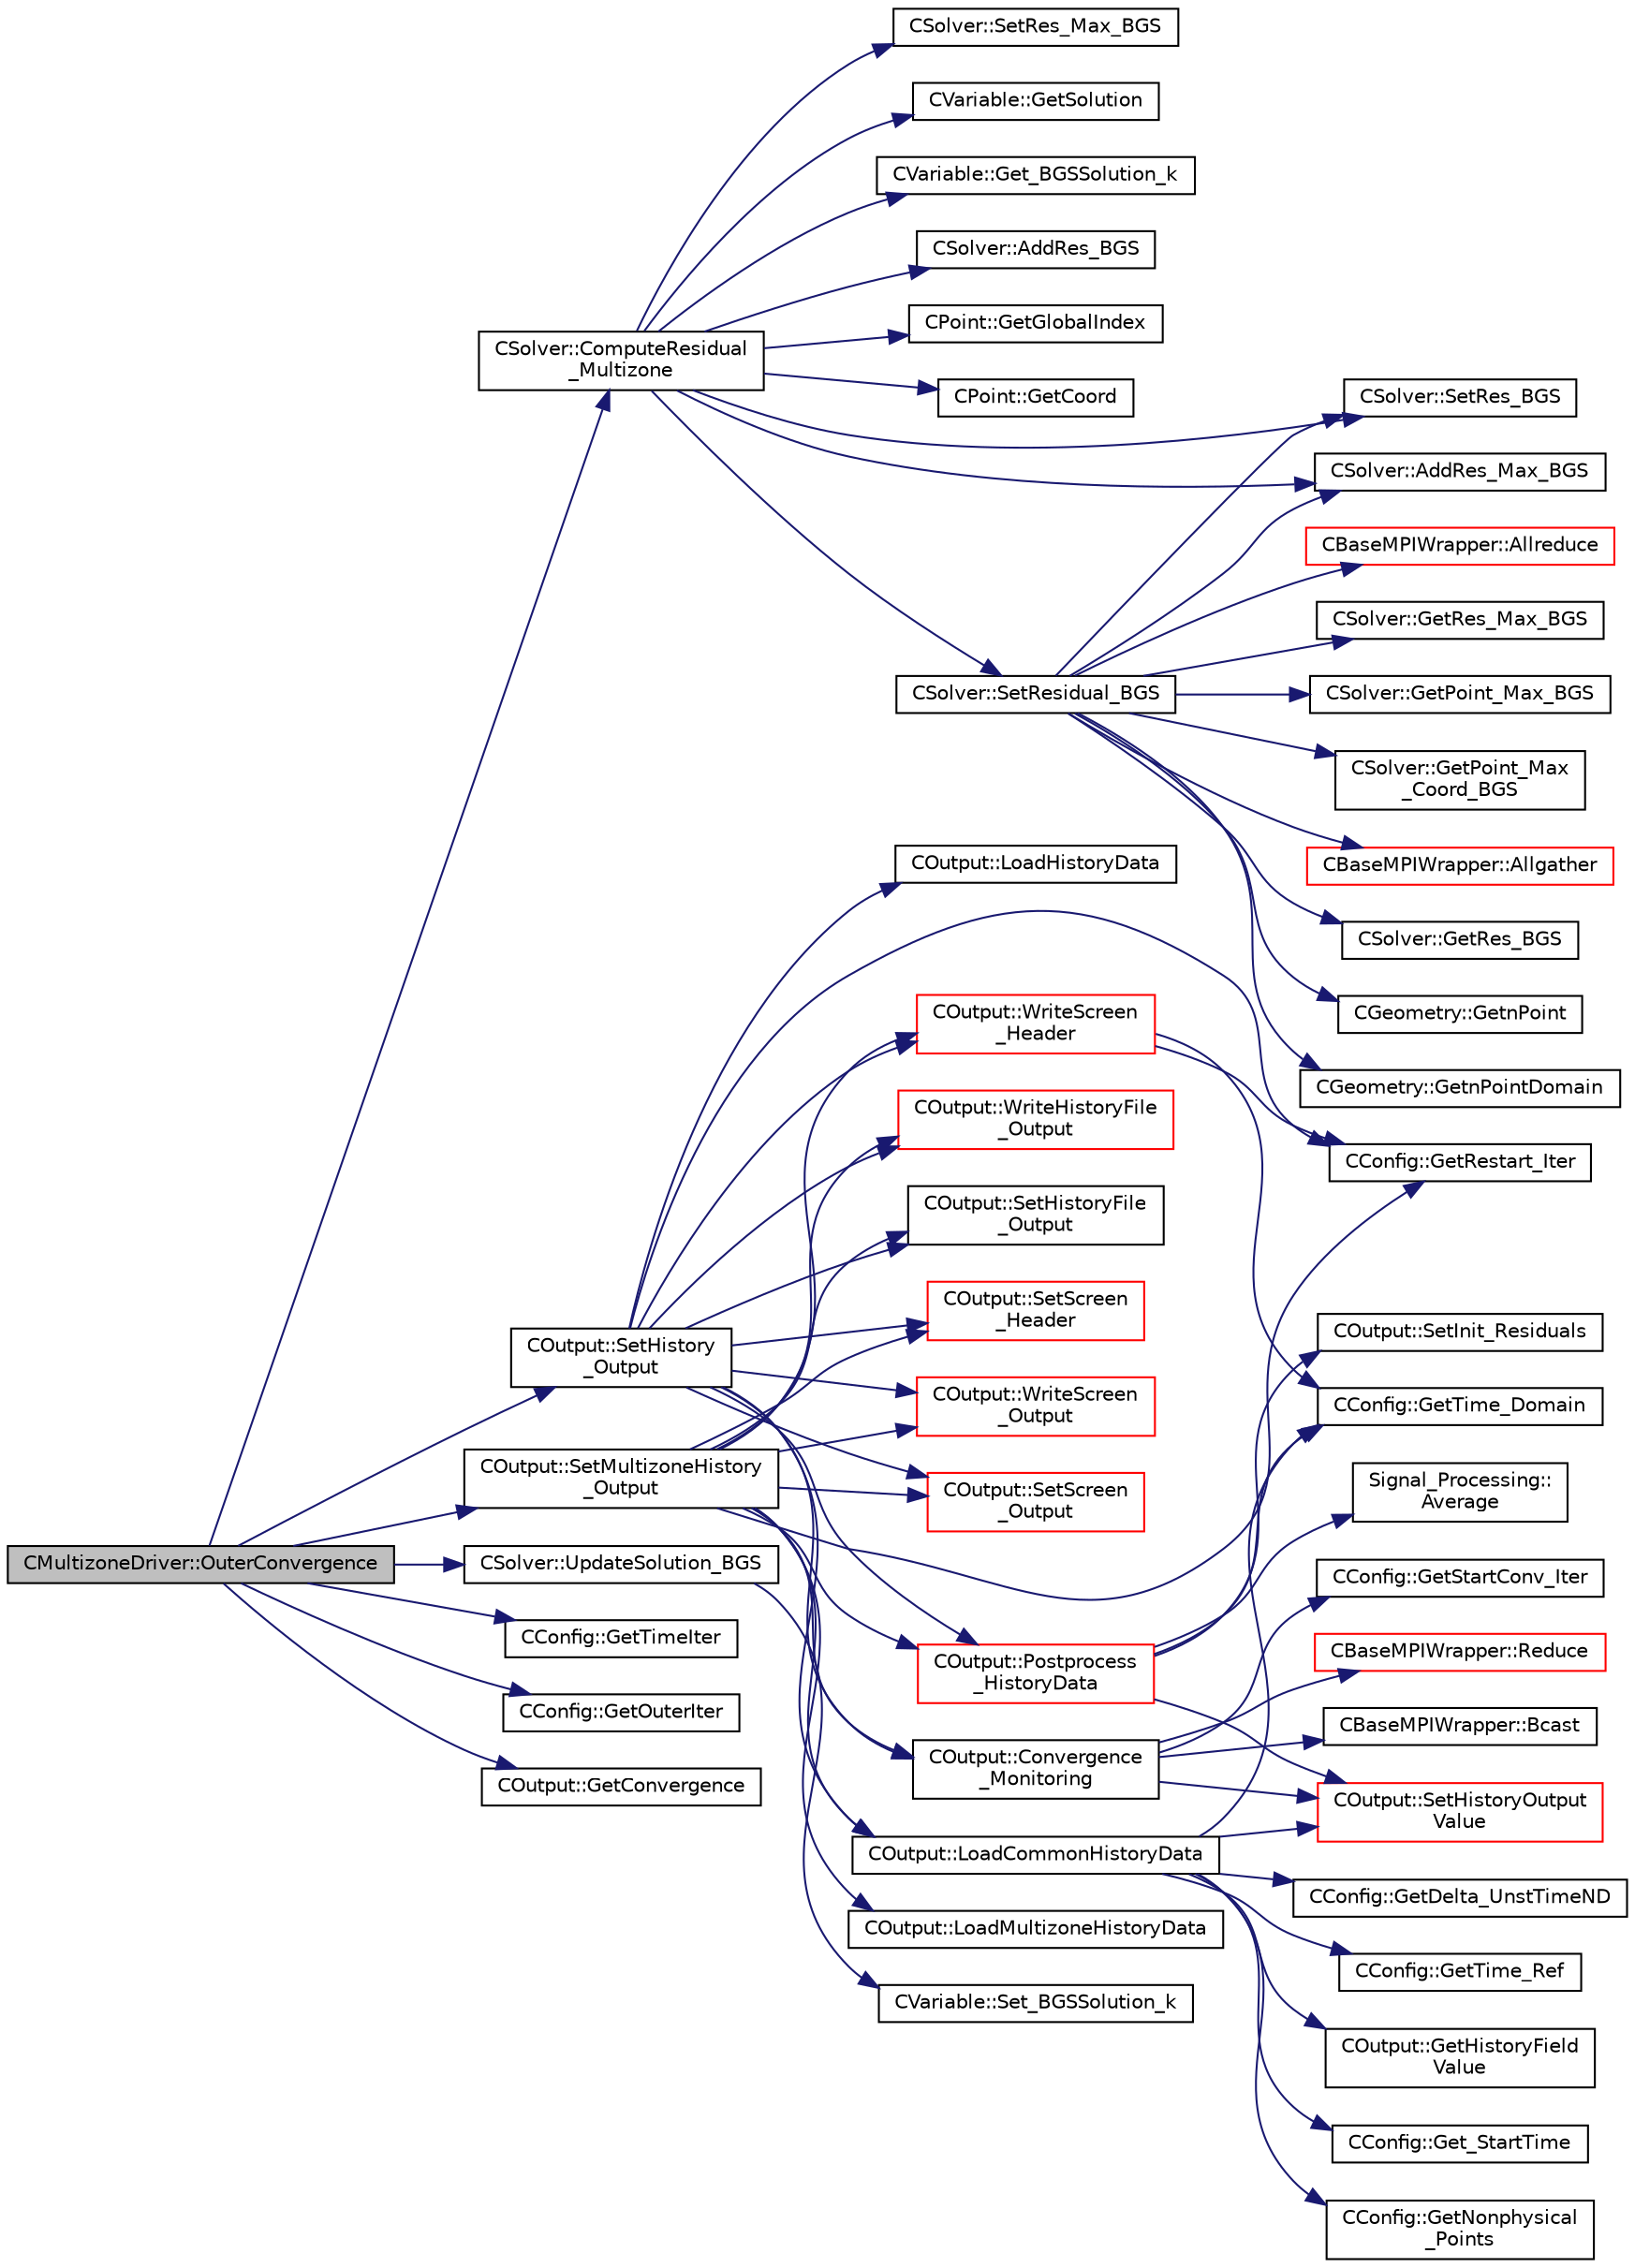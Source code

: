 digraph "CMultizoneDriver::OuterConvergence"
{
  edge [fontname="Helvetica",fontsize="10",labelfontname="Helvetica",labelfontsize="10"];
  node [fontname="Helvetica",fontsize="10",shape=record];
  rankdir="LR";
  Node436 [label="CMultizoneDriver::OuterConvergence",height=0.2,width=0.4,color="black", fillcolor="grey75", style="filled", fontcolor="black"];
  Node436 -> Node437 [color="midnightblue",fontsize="10",style="solid",fontname="Helvetica"];
  Node437 [label="CSolver::ComputeResidual\l_Multizone",height=0.2,width=0.4,color="black", fillcolor="white", style="filled",URL="$class_c_solver.html#afd38147efa0d4b98523b480945a0df7c",tooltip="Set the value of the max residual and RMS residual. "];
  Node437 -> Node438 [color="midnightblue",fontsize="10",style="solid",fontname="Helvetica"];
  Node438 [label="CSolver::SetRes_BGS",height=0.2,width=0.4,color="black", fillcolor="white", style="filled",URL="$class_c_solver.html#a19d46e6c1923fb176ea88a7edd7e385b",tooltip="Set the residual for BGS subiterations. "];
  Node437 -> Node439 [color="midnightblue",fontsize="10",style="solid",fontname="Helvetica"];
  Node439 [label="CSolver::SetRes_Max_BGS",height=0.2,width=0.4,color="black", fillcolor="white", style="filled",URL="$class_c_solver.html#aeb849472225116f44fbdf6710ea02579",tooltip="Set the maximal residual for BGS subiterations. "];
  Node437 -> Node440 [color="midnightblue",fontsize="10",style="solid",fontname="Helvetica"];
  Node440 [label="CVariable::GetSolution",height=0.2,width=0.4,color="black", fillcolor="white", style="filled",URL="$class_c_variable.html#a261483e39c23c1de7cb9aea7e917c121",tooltip="Get the solution. "];
  Node437 -> Node441 [color="midnightblue",fontsize="10",style="solid",fontname="Helvetica"];
  Node441 [label="CVariable::Get_BGSSolution_k",height=0.2,width=0.4,color="black", fillcolor="white", style="filled",URL="$class_c_variable.html#a575bb2887bdf21df7bccf14736e87070",tooltip="Get the value of the solution in the previous BGS subiteration. "];
  Node437 -> Node442 [color="midnightblue",fontsize="10",style="solid",fontname="Helvetica"];
  Node442 [label="CSolver::AddRes_BGS",height=0.2,width=0.4,color="black", fillcolor="white", style="filled",URL="$class_c_solver.html#a850ad5e7b1b8d81ad8d967bcef81ad6e",tooltip="Adds the residual for BGS subiterations. "];
  Node437 -> Node443 [color="midnightblue",fontsize="10",style="solid",fontname="Helvetica"];
  Node443 [label="CSolver::AddRes_Max_BGS",height=0.2,width=0.4,color="black", fillcolor="white", style="filled",URL="$class_c_solver.html#a0d731347241e2f7c587d5132ebf2019d",tooltip="Adds the maximal residual for BGS subiterations. "];
  Node437 -> Node444 [color="midnightblue",fontsize="10",style="solid",fontname="Helvetica"];
  Node444 [label="CPoint::GetGlobalIndex",height=0.2,width=0.4,color="black", fillcolor="white", style="filled",URL="$class_c_point.html#ab546170a5a03ef210a75fc5531910050",tooltip="Get the global index in a parallel computation. "];
  Node437 -> Node445 [color="midnightblue",fontsize="10",style="solid",fontname="Helvetica"];
  Node445 [label="CPoint::GetCoord",height=0.2,width=0.4,color="black", fillcolor="white", style="filled",URL="$class_c_point.html#a95fe081d22e96e190cb3edcbf0d6525f",tooltip="Get the coordinates dor the control volume. "];
  Node437 -> Node446 [color="midnightblue",fontsize="10",style="solid",fontname="Helvetica"];
  Node446 [label="CSolver::SetResidual_BGS",height=0.2,width=0.4,color="black", fillcolor="white", style="filled",URL="$class_c_solver.html#ad78622b122d602d0759ab940356e328a",tooltip="Communicate the value of the max residual and RMS residual. "];
  Node446 -> Node438 [color="midnightblue",fontsize="10",style="solid",fontname="Helvetica"];
  Node446 -> Node447 [color="midnightblue",fontsize="10",style="solid",fontname="Helvetica"];
  Node447 [label="CSolver::GetRes_BGS",height=0.2,width=0.4,color="black", fillcolor="white", style="filled",URL="$class_c_solver.html#a83cd1ade482300b90aa8ccc6aad03acd",tooltip="Get the residual for BGS subiterations. "];
  Node446 -> Node448 [color="midnightblue",fontsize="10",style="solid",fontname="Helvetica"];
  Node448 [label="CGeometry::GetnPoint",height=0.2,width=0.4,color="black", fillcolor="white", style="filled",URL="$class_c_geometry.html#aa68b666b38f4d2c7021736ae86940f44",tooltip="Get number of points. "];
  Node446 -> Node449 [color="midnightblue",fontsize="10",style="solid",fontname="Helvetica"];
  Node449 [label="CGeometry::GetnPointDomain",height=0.2,width=0.4,color="black", fillcolor="white", style="filled",URL="$class_c_geometry.html#a4fc7de3bff7b6f8c35717016d6f8fcb2",tooltip="Get number of real points (that belong to the domain). "];
  Node446 -> Node450 [color="midnightblue",fontsize="10",style="solid",fontname="Helvetica"];
  Node450 [label="CBaseMPIWrapper::Allreduce",height=0.2,width=0.4,color="red", fillcolor="white", style="filled",URL="$class_c_base_m_p_i_wrapper.html#a637b6fd917a8ca91ce748ba88e0d66b6"];
  Node446 -> Node452 [color="midnightblue",fontsize="10",style="solid",fontname="Helvetica"];
  Node452 [label="CSolver::GetRes_Max_BGS",height=0.2,width=0.4,color="black", fillcolor="white", style="filled",URL="$class_c_solver.html#a0663639c53a377bdaa1c66b8ad026ace",tooltip="Get the maximal residual for BGS subiterations. "];
  Node446 -> Node453 [color="midnightblue",fontsize="10",style="solid",fontname="Helvetica"];
  Node453 [label="CSolver::GetPoint_Max_BGS",height=0.2,width=0.4,color="black", fillcolor="white", style="filled",URL="$class_c_solver.html#ad858890f4a6dac8b7be18e9cee0e6440",tooltip="Get the maximal residual, this is useful for the convergence history. "];
  Node446 -> Node454 [color="midnightblue",fontsize="10",style="solid",fontname="Helvetica"];
  Node454 [label="CSolver::GetPoint_Max\l_Coord_BGS",height=0.2,width=0.4,color="black", fillcolor="white", style="filled",URL="$class_c_solver.html#a593491f3d8806bb331eb35fc7b254663",tooltip="Get the location of the maximal residual, this is useful for the convergence history. "];
  Node446 -> Node455 [color="midnightblue",fontsize="10",style="solid",fontname="Helvetica"];
  Node455 [label="CBaseMPIWrapper::Allgather",height=0.2,width=0.4,color="red", fillcolor="white", style="filled",URL="$class_c_base_m_p_i_wrapper.html#a55195abbb7206e08a4933fa53cd41923"];
  Node446 -> Node443 [color="midnightblue",fontsize="10",style="solid",fontname="Helvetica"];
  Node436 -> Node456 [color="midnightblue",fontsize="10",style="solid",fontname="Helvetica"];
  Node456 [label="COutput::SetHistory\l_Output",height=0.2,width=0.4,color="black", fillcolor="white", style="filled",URL="$class_c_output.html#acf84143df1a158647605c980ecae2d7c",tooltip="Collects history data from the solvers, monitors the convergence and writes to screen and history fil..."];
  Node456 -> Node457 [color="midnightblue",fontsize="10",style="solid",fontname="Helvetica"];
  Node457 [label="CConfig::GetRestart_Iter",height=0.2,width=0.4,color="black", fillcolor="white", style="filled",URL="$class_c_config.html#adc13797fe94c17845a382dc34f706cfb",tooltip="Get the restart iteration. "];
  Node456 -> Node458 [color="midnightblue",fontsize="10",style="solid",fontname="Helvetica"];
  Node458 [label="COutput::LoadCommonHistoryData",height=0.2,width=0.4,color="black", fillcolor="white", style="filled",URL="$class_c_output.html#aa767bd68c5606524b19f1957b9bf4ce8",tooltip="Load values of the history fields common for all solvers. "];
  Node458 -> Node459 [color="midnightblue",fontsize="10",style="solid",fontname="Helvetica"];
  Node459 [label="COutput::SetHistoryOutput\lValue",height=0.2,width=0.4,color="red", fillcolor="white", style="filled",URL="$class_c_output.html#a1c1f836992f419544472329a44b8836e",tooltip="Set the value of a history output field. "];
  Node458 -> Node462 [color="midnightblue",fontsize="10",style="solid",fontname="Helvetica"];
  Node462 [label="CConfig::GetTime_Domain",height=0.2,width=0.4,color="black", fillcolor="white", style="filled",URL="$class_c_config.html#a6a11350b3c8d7577318be43cda6f7292",tooltip="Check if the multizone problem is solved for time domain. "];
  Node458 -> Node463 [color="midnightblue",fontsize="10",style="solid",fontname="Helvetica"];
  Node463 [label="CConfig::GetDelta_UnstTimeND",height=0.2,width=0.4,color="black", fillcolor="white", style="filled",URL="$class_c_config.html#a417b45d0da107126e803258901f57920",tooltip="If we are prforming an unsteady simulation, there is only one value of the time step for the complete..."];
  Node458 -> Node464 [color="midnightblue",fontsize="10",style="solid",fontname="Helvetica"];
  Node464 [label="CConfig::GetTime_Ref",height=0.2,width=0.4,color="black", fillcolor="white", style="filled",URL="$class_c_config.html#a08a17689e8bcd7b952b530fcb5a44842",tooltip="Get the value of the reference time for non-dimensionalization. "];
  Node458 -> Node465 [color="midnightblue",fontsize="10",style="solid",fontname="Helvetica"];
  Node465 [label="COutput::GetHistoryField\lValue",height=0.2,width=0.4,color="black", fillcolor="white", style="filled",URL="$class_c_output.html#aee0f98850225dbdba4f30b0d4fc63e77",tooltip="Get the value of particular history output field. "];
  Node458 -> Node466 [color="midnightblue",fontsize="10",style="solid",fontname="Helvetica"];
  Node466 [label="CConfig::Get_StartTime",height=0.2,width=0.4,color="black", fillcolor="white", style="filled",URL="$class_c_config.html#a095703548c09dae5de04721361933289",tooltip="Get the start time to track a phase of the code (preprocessing, compute, output). ..."];
  Node458 -> Node467 [color="midnightblue",fontsize="10",style="solid",fontname="Helvetica"];
  Node467 [label="CConfig::GetNonphysical\l_Points",height=0.2,width=0.4,color="black", fillcolor="white", style="filled",URL="$class_c_config.html#a802f454882362d0e3855c881bfedfa9f",tooltip="Get the current number of non-physical nodes in the solution. "];
  Node456 -> Node468 [color="midnightblue",fontsize="10",style="solid",fontname="Helvetica"];
  Node468 [label="COutput::LoadHistoryData",height=0.2,width=0.4,color="black", fillcolor="white", style="filled",URL="$class_c_output.html#a0e243627ea7e1ef04e68cd9b51d2736b",tooltip="Load the history output field values. "];
  Node456 -> Node469 [color="midnightblue",fontsize="10",style="solid",fontname="Helvetica"];
  Node469 [label="COutput::Convergence\l_Monitoring",height=0.2,width=0.4,color="black", fillcolor="white", style="filled",URL="$class_c_output.html#ad6a512715652bcf82c907b92da4302b8",tooltip="Monitor the convergence of an output field. "];
  Node469 -> Node470 [color="midnightblue",fontsize="10",style="solid",fontname="Helvetica"];
  Node470 [label="CConfig::GetStartConv_Iter",height=0.2,width=0.4,color="black", fillcolor="white", style="filled",URL="$class_c_config.html#a31f05501521eae78c33bf19374b5e0de",tooltip="Get the number of iterations that are not considered in the convergence criteria. ..."];
  Node469 -> Node459 [color="midnightblue",fontsize="10",style="solid",fontname="Helvetica"];
  Node469 -> Node471 [color="midnightblue",fontsize="10",style="solid",fontname="Helvetica"];
  Node471 [label="CBaseMPIWrapper::Reduce",height=0.2,width=0.4,color="red", fillcolor="white", style="filled",URL="$class_c_base_m_p_i_wrapper.html#a860dfcee07be04be175e06d342e0fc68"];
  Node469 -> Node472 [color="midnightblue",fontsize="10",style="solid",fontname="Helvetica"];
  Node472 [label="CBaseMPIWrapper::Bcast",height=0.2,width=0.4,color="black", fillcolor="white", style="filled",URL="$class_c_base_m_p_i_wrapper.html#ae816a2f124ea5ae95337418462514df5"];
  Node456 -> Node473 [color="midnightblue",fontsize="10",style="solid",fontname="Helvetica"];
  Node473 [label="COutput::Postprocess\l_HistoryData",height=0.2,width=0.4,color="red", fillcolor="white", style="filled",URL="$class_c_output.html#ab2286efe6e4b78dd0daf13d2f1a6f886",tooltip="Postprocess_HistoryData. "];
  Node473 -> Node474 [color="midnightblue",fontsize="10",style="solid",fontname="Helvetica"];
  Node474 [label="Signal_Processing::\lAverage",height=0.2,width=0.4,color="black", fillcolor="white", style="filled",URL="$namespace_signal___processing.html#aec2994f4f2c021bc2888a3d0b23a6a6c"];
  Node473 -> Node475 [color="midnightblue",fontsize="10",style="solid",fontname="Helvetica"];
  Node475 [label="COutput::SetInit_Residuals",height=0.2,width=0.4,color="black", fillcolor="white", style="filled",URL="$class_c_output.html#a645d669c1ee8eb8a56b92da70d9580af",tooltip="Check whether the base values for relative residuals should be initialized. "];
  Node473 -> Node459 [color="midnightblue",fontsize="10",style="solid",fontname="Helvetica"];
  Node473 -> Node462 [color="midnightblue",fontsize="10",style="solid",fontname="Helvetica"];
  Node456 -> Node479 [color="midnightblue",fontsize="10",style="solid",fontname="Helvetica"];
  Node479 [label="COutput::WriteHistoryFile\l_Output",height=0.2,width=0.4,color="red", fillcolor="white", style="filled",URL="$class_c_output.html#ada04c152de1fb324a8e9f849eee6874c",tooltip="Determines if the history file output. "];
  Node456 -> Node485 [color="midnightblue",fontsize="10",style="solid",fontname="Helvetica"];
  Node485 [label="COutput::SetHistoryFile\l_Output",height=0.2,width=0.4,color="black", fillcolor="white", style="filled",URL="$class_c_output.html#a9d18bdc4aed0b3fba134e21f0226ad9f",tooltip="Write the history file output. "];
  Node456 -> Node486 [color="midnightblue",fontsize="10",style="solid",fontname="Helvetica"];
  Node486 [label="COutput::WriteScreen\l_Header",height=0.2,width=0.4,color="red", fillcolor="white", style="filled",URL="$class_c_output.html#a7a41d80c37c65203f4397e24676dd76b",tooltip="Determines if the screen header should be written. "];
  Node486 -> Node462 [color="midnightblue",fontsize="10",style="solid",fontname="Helvetica"];
  Node486 -> Node457 [color="midnightblue",fontsize="10",style="solid",fontname="Helvetica"];
  Node456 -> Node491 [color="midnightblue",fontsize="10",style="solid",fontname="Helvetica"];
  Node491 [label="COutput::SetScreen\l_Header",height=0.2,width=0.4,color="red", fillcolor="white", style="filled",URL="$class_c_output.html#a0e31c8d67a1af8bef40c31c5d9a6b177",tooltip="Write the screen header. "];
  Node456 -> Node494 [color="midnightblue",fontsize="10",style="solid",fontname="Helvetica"];
  Node494 [label="COutput::WriteScreen\l_Output",height=0.2,width=0.4,color="red", fillcolor="white", style="filled",URL="$class_c_output.html#a2de14e1074b0d1ed1a51b6e50edcca4b",tooltip="Determines if the screen header should be written. "];
  Node456 -> Node495 [color="midnightblue",fontsize="10",style="solid",fontname="Helvetica"];
  Node495 [label="COutput::SetScreen\l_Output",height=0.2,width=0.4,color="red", fillcolor="white", style="filled",URL="$class_c_output.html#a5b2ea549825280819dfec283a7926ff4",tooltip="Write the screen output. "];
  Node436 -> Node502 [color="midnightblue",fontsize="10",style="solid",fontname="Helvetica"];
  Node502 [label="CSolver::UpdateSolution_BGS",height=0.2,width=0.4,color="black", fillcolor="white", style="filled",URL="$class_c_solver.html#a6dc11e7b4be632b260dd373c14e1005f",tooltip="Store the BGS solution in the previous subiteration in the corresponding vector. "];
  Node502 -> Node503 [color="midnightblue",fontsize="10",style="solid",fontname="Helvetica"];
  Node503 [label="CVariable::Set_BGSSolution_k",height=0.2,width=0.4,color="black", fillcolor="white", style="filled",URL="$class_c_variable.html#aa47456564bac33106a460be201d4c843",tooltip="Set the value of the solution in the previous BGS subiteration. "];
  Node436 -> Node504 [color="midnightblue",fontsize="10",style="solid",fontname="Helvetica"];
  Node504 [label="COutput::SetMultizoneHistory\l_Output",height=0.2,width=0.4,color="black", fillcolor="white", style="filled",URL="$class_c_output.html#a15b0776bd2ed68b43e3c0bd3b9b56490"];
  Node504 -> Node457 [color="midnightblue",fontsize="10",style="solid",fontname="Helvetica"];
  Node504 -> Node458 [color="midnightblue",fontsize="10",style="solid",fontname="Helvetica"];
  Node504 -> Node505 [color="midnightblue",fontsize="10",style="solid",fontname="Helvetica"];
  Node505 [label="COutput::LoadMultizoneHistoryData",height=0.2,width=0.4,color="black", fillcolor="white", style="filled",URL="$class_c_output.html#a79370a5867ba0c16c4f7a204c8af802d",tooltip="Load the multizone history output field values. "];
  Node504 -> Node469 [color="midnightblue",fontsize="10",style="solid",fontname="Helvetica"];
  Node504 -> Node473 [color="midnightblue",fontsize="10",style="solid",fontname="Helvetica"];
  Node504 -> Node479 [color="midnightblue",fontsize="10",style="solid",fontname="Helvetica"];
  Node504 -> Node485 [color="midnightblue",fontsize="10",style="solid",fontname="Helvetica"];
  Node504 -> Node486 [color="midnightblue",fontsize="10",style="solid",fontname="Helvetica"];
  Node504 -> Node491 [color="midnightblue",fontsize="10",style="solid",fontname="Helvetica"];
  Node504 -> Node494 [color="midnightblue",fontsize="10",style="solid",fontname="Helvetica"];
  Node504 -> Node495 [color="midnightblue",fontsize="10",style="solid",fontname="Helvetica"];
  Node436 -> Node506 [color="midnightblue",fontsize="10",style="solid",fontname="Helvetica"];
  Node506 [label="CConfig::GetTimeIter",height=0.2,width=0.4,color="black", fillcolor="white", style="filled",URL="$class_c_config.html#aa659f28a1d71b0924944a9fb248e3d6e",tooltip="Get the current time iteration number. "];
  Node436 -> Node507 [color="midnightblue",fontsize="10",style="solid",fontname="Helvetica"];
  Node507 [label="CConfig::GetOuterIter",height=0.2,width=0.4,color="black", fillcolor="white", style="filled",URL="$class_c_config.html#a6e3d471764f8d56e1662bc3f14f70a70",tooltip="Get the current FSI iteration number. "];
  Node436 -> Node508 [color="midnightblue",fontsize="10",style="solid",fontname="Helvetica"];
  Node508 [label="COutput::GetConvergence",height=0.2,width=0.4,color="black", fillcolor="white", style="filled",URL="$class_c_output.html#a64ad9a7510dd45325d694f184ec5f6db",tooltip="Get convergence of the problem. "];
}

